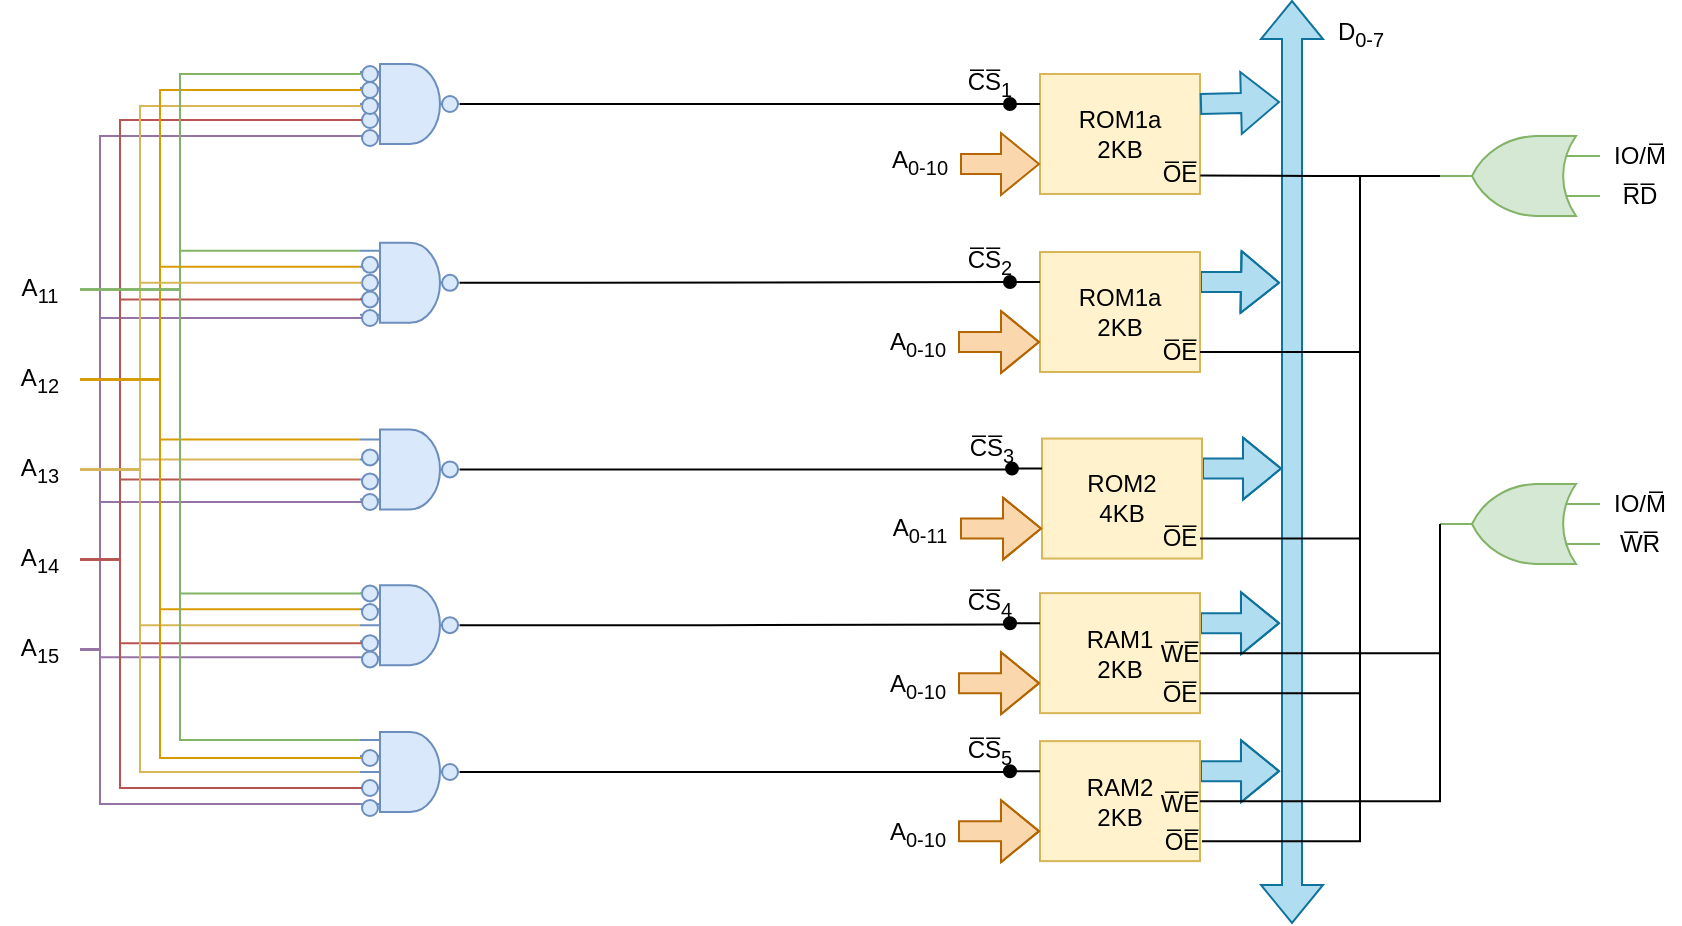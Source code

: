 <mxfile version="24.3.0" type="github">
  <diagram name="Page-1" id="wMXihCremsNAc0sntlir">
    <mxGraphModel dx="1050" dy="538" grid="1" gridSize="10" guides="1" tooltips="1" connect="1" arrows="1" fold="1" page="1" pageScale="1" pageWidth="850" pageHeight="1100" math="0" shadow="0">
      <root>
        <mxCell id="0" />
        <mxCell id="1" parent="0" />
        <mxCell id="dRk_QViRMOGvH4dLuAci-54" style="edgeStyle=orthogonalEdgeStyle;rounded=0;orthogonalLoop=1;jettySize=auto;html=1;endArrow=none;endFill=0;entryX=0.853;entryY=1.01;entryDx=0;entryDy=0;entryPerimeter=0;exitX=1;exitY=0.5;exitDx=0;exitDy=0;exitPerimeter=0;" parent="1" source="QWGteJKaWxNjvonfapun-54" target="dRk_QViRMOGvH4dLuAci-194" edge="1">
          <mxGeometry relative="1" as="geometry">
            <mxPoint x="560" y="370" as="targetPoint" />
            <Array as="points">
              <mxPoint x="355" y="371" />
              <mxPoint x="506" y="370" />
            </Array>
            <mxPoint x="300" y="370" as="sourcePoint" />
          </mxGeometry>
        </mxCell>
        <mxCell id="dRk_QViRMOGvH4dLuAci-55" style="edgeStyle=orthogonalEdgeStyle;rounded=0;orthogonalLoop=1;jettySize=auto;html=1;endArrow=none;endFill=0;entryX=0.75;entryY=1;entryDx=0;entryDy=0;exitX=1;exitY=0.5;exitDx=0;exitDy=0;exitPerimeter=0;" parent="1" source="QWGteJKaWxNjvonfapun-55" target="dRk_QViRMOGvH4dLuAci-200" edge="1">
          <mxGeometry relative="1" as="geometry">
            <mxPoint x="560" y="430" as="targetPoint" />
            <Array as="points">
              <mxPoint x="430" y="444" />
              <mxPoint x="430" y="444" />
            </Array>
            <mxPoint x="320" y="444" as="sourcePoint" />
          </mxGeometry>
        </mxCell>
        <mxCell id="dRk_QViRMOGvH4dLuAci-104" style="edgeStyle=orthogonalEdgeStyle;rounded=0;orthogonalLoop=1;jettySize=auto;html=1;endArrow=none;endFill=0;entryX=0;entryY=0.25;entryDx=-15;entryDy=0;entryPerimeter=0;exitX=1;exitY=0.5;exitDx=0;exitDy=0;exitPerimeter=0;" parent="1" source="QWGteJKaWxNjvonfapun-51" target="dRk_QViRMOGvH4dLuAci-157" edge="1">
          <mxGeometry relative="1" as="geometry">
            <mxPoint x="600" y="200" as="targetPoint" />
            <Array as="points">
              <mxPoint x="290" y="199" />
            </Array>
            <mxPoint x="270" y="199" as="sourcePoint" />
          </mxGeometry>
        </mxCell>
        <mxCell id="dRk_QViRMOGvH4dLuAci-115" style="edgeStyle=orthogonalEdgeStyle;rounded=0;orthogonalLoop=1;jettySize=auto;html=1;endArrow=none;endFill=0;entryX=0;entryY=0.25;entryDx=-15;entryDy=0;entryPerimeter=0;exitX=1;exitY=0.5;exitDx=0;exitDy=0;exitPerimeter=0;" parent="1" source="QWGteJKaWxNjvonfapun-48" target="dRk_QViRMOGvH4dLuAci-107" edge="1">
          <mxGeometry relative="1" as="geometry">
            <mxPoint x="520" y="130" as="targetPoint" />
            <Array as="points">
              <mxPoint x="230" y="110" />
            </Array>
            <mxPoint x="310" y="110" as="sourcePoint" />
          </mxGeometry>
        </mxCell>
        <mxCell id="dRk_QViRMOGvH4dLuAci-45" value="A&lt;sub&gt;11&lt;/sub&gt;" style="text;html=1;align=center;verticalAlign=middle;whiteSpace=wrap;rounded=0;movable=1;resizable=1;rotatable=1;deletable=1;editable=1;locked=0;connectable=1;flipV=1;flipH=0;" parent="1" vertex="1">
          <mxGeometry y="192.71" width="40" height="20" as="geometry" />
        </mxCell>
        <mxCell id="dRk_QViRMOGvH4dLuAci-46" value="A&lt;sub&gt;12&lt;/sub&gt;" style="text;html=1;align=center;verticalAlign=middle;whiteSpace=wrap;rounded=0;movable=1;resizable=1;rotatable=1;deletable=1;editable=1;locked=0;connectable=1;flipV=1;flipH=0;" parent="1" vertex="1">
          <mxGeometry y="237.71" width="40" height="20" as="geometry" />
        </mxCell>
        <mxCell id="dRk_QViRMOGvH4dLuAci-47" value="A&lt;sub&gt;13&lt;/sub&gt;" style="text;html=1;align=center;verticalAlign=middle;whiteSpace=wrap;rounded=0;movable=1;resizable=1;rotatable=1;deletable=1;editable=1;locked=0;connectable=1;flipV=1;flipH=0;" parent="1" vertex="1">
          <mxGeometry y="282.71" width="40" height="20" as="geometry" />
        </mxCell>
        <mxCell id="dRk_QViRMOGvH4dLuAci-48" value="A&lt;sub&gt;14&lt;/sub&gt;" style="text;html=1;align=center;verticalAlign=middle;whiteSpace=wrap;rounded=0;movable=1;resizable=1;rotatable=1;deletable=1;editable=1;locked=0;connectable=1;flipV=1;flipH=0;" parent="1" vertex="1">
          <mxGeometry y="327.71" width="40" height="20" as="geometry" />
        </mxCell>
        <mxCell id="dRk_QViRMOGvH4dLuAci-49" value="A&lt;sub&gt;15&lt;/sub&gt;" style="text;html=1;align=center;verticalAlign=middle;whiteSpace=wrap;rounded=0;movable=1;resizable=1;rotatable=1;deletable=1;editable=1;locked=0;connectable=1;flipV=1;flipH=0;" parent="1" vertex="1">
          <mxGeometry y="372.71" width="40" height="20" as="geometry" />
        </mxCell>
        <mxCell id="dRk_QViRMOGvH4dLuAci-107" value="&lt;div&gt;ROM1a&lt;/div&gt;&lt;div&gt;2KB&lt;br&gt;&lt;/div&gt;" style="rounded=0;whiteSpace=wrap;html=1;fillColor=#fff2cc;strokeColor=#d6b656;points=[[0,0,0,0,0],[0,0.25,0,-15,0],[0,0.25,0,0,0],[0,0.5,0,0,0],[0,0.75,0,0,0],[0,1,0,0,0],[0.25,0,0,0,0],[0.25,1,0,0,0],[0.5,0,0,0,0],[0.5,1,0,0,0],[0.75,0,0,0,0],[0.75,1,0,0,0],[1,0,0,0,0],[1,0.25,0,0,0],[1,0.5,0,0,0],[1,0.75,0,0,0],[1,1,0,0,0]];movable=1;resizable=1;rotatable=1;deletable=1;editable=1;locked=0;connectable=1;" parent="1" vertex="1">
          <mxGeometry x="520" y="95" width="80" height="60" as="geometry" />
        </mxCell>
        <mxCell id="dRk_QViRMOGvH4dLuAci-126" style="edgeStyle=orthogonalEdgeStyle;rounded=0;orthogonalLoop=1;jettySize=auto;html=1;exitX=0;exitY=0.25;exitDx=0;exitDy=0;exitPerimeter=0;entryX=0;entryY=0.25;entryDx=-15;entryDy=0;entryPerimeter=0;endArrow=oval;endFill=1;movable=1;resizable=1;rotatable=1;deletable=1;editable=1;locked=0;connectable=1;" parent="1" source="dRk_QViRMOGvH4dLuAci-107" target="dRk_QViRMOGvH4dLuAci-107" edge="1">
          <mxGeometry relative="1" as="geometry" />
        </mxCell>
        <mxCell id="dRk_QViRMOGvH4dLuAci-128" value="C̅S̅&lt;sub&gt;1&lt;/sub&gt;" style="text;html=1;align=center;verticalAlign=middle;whiteSpace=wrap;rounded=0;movable=1;resizable=1;rotatable=1;deletable=1;editable=1;locked=0;connectable=1;" parent="1" vertex="1">
          <mxGeometry x="480" y="90" width="30" height="20" as="geometry" />
        </mxCell>
        <mxCell id="dRk_QViRMOGvH4dLuAci-134" value="A&lt;sub&gt;0-10&lt;/sub&gt;" style="text;html=1;align=center;verticalAlign=middle;whiteSpace=wrap;rounded=0;movable=1;resizable=1;rotatable=1;deletable=1;editable=1;locked=0;connectable=1;" parent="1" vertex="1">
          <mxGeometry x="440" y="129" width="40" height="20" as="geometry" />
        </mxCell>
        <mxCell id="dRk_QViRMOGvH4dLuAci-135" value="" style="shape=flexArrow;endArrow=classic;html=1;rounded=0;exitX=1;exitY=0.25;exitDx=0;exitDy=0;exitPerimeter=0;movable=1;resizable=1;rotatable=1;deletable=1;editable=1;locked=0;connectable=1;fillColor=#b1ddf0;strokeColor=#10739e;" parent="1" source="dRk_QViRMOGvH4dLuAci-107" edge="1">
          <mxGeometry width="50" height="50" relative="1" as="geometry">
            <mxPoint x="620" y="115" as="sourcePoint" />
            <mxPoint x="640" y="109" as="targetPoint" />
          </mxGeometry>
        </mxCell>
        <mxCell id="dRk_QViRMOGvH4dLuAci-155" style="edgeStyle=orthogonalEdgeStyle;rounded=0;orthogonalLoop=1;jettySize=auto;html=1;entryX=0;entryY=0.75;entryDx=0;entryDy=0;entryPerimeter=0;shape=flexArrow;movable=1;resizable=1;rotatable=1;deletable=1;editable=1;locked=0;connectable=1;fillColor=#fad7ac;strokeColor=#b46504;" parent="1" source="dRk_QViRMOGvH4dLuAci-134" target="dRk_QViRMOGvH4dLuAci-107" edge="1">
          <mxGeometry relative="1" as="geometry">
            <Array as="points">
              <mxPoint x="470" y="140" />
              <mxPoint x="470" y="140" />
            </Array>
          </mxGeometry>
        </mxCell>
        <mxCell id="dRk_QViRMOGvH4dLuAci-201" style="edgeStyle=orthogonalEdgeStyle;rounded=0;orthogonalLoop=1;jettySize=auto;html=1;exitX=1;exitY=0.25;exitDx=0;exitDy=0;exitPerimeter=0;shape=flexArrow;fillColor=#b1ddf0;strokeColor=#10739e;" parent="1" source="dRk_QViRMOGvH4dLuAci-157" edge="1">
          <mxGeometry relative="1" as="geometry">
            <mxPoint x="640" y="199.345" as="targetPoint" />
          </mxGeometry>
        </mxCell>
        <mxCell id="dRk_QViRMOGvH4dLuAci-157" value="&lt;div&gt;ROM1a&lt;/div&gt;&lt;div&gt;2KB&lt;br&gt;&lt;/div&gt;" style="rounded=0;whiteSpace=wrap;html=1;fillColor=#fff2cc;strokeColor=#d6b656;points=[[0,0,0,0,0],[0,0.25,0,-15,0],[0,0.25,0,0,0],[0,0.5,0,0,0],[0,0.75,0,0,0],[0,1,0,0,0],[0.25,0,0,0,0],[0.25,1,0,0,0],[0.5,0,0,0,0],[0.5,1,0,0,0],[0.75,0,0,0,0],[0.75,1,0,0,0],[1,0,0,0,0],[1,0.25,0,0,0],[1,0.5,0,0,0],[1,0.75,0,0,0],[1,1,0,0,0]];movable=1;resizable=1;rotatable=1;deletable=1;editable=1;locked=0;connectable=1;" parent="1" vertex="1">
          <mxGeometry x="520" y="184" width="80" height="60" as="geometry" />
        </mxCell>
        <mxCell id="dRk_QViRMOGvH4dLuAci-159" value="A&lt;sub&gt;0-10&lt;/sub&gt;" style="text;html=1;align=center;verticalAlign=middle;whiteSpace=wrap;rounded=0;movable=1;resizable=1;rotatable=1;deletable=1;editable=1;locked=0;connectable=1;" parent="1" vertex="1">
          <mxGeometry x="439" y="220" width="40" height="20" as="geometry" />
        </mxCell>
        <mxCell id="dRk_QViRMOGvH4dLuAci-162" style="edgeStyle=orthogonalEdgeStyle;rounded=0;orthogonalLoop=1;jettySize=auto;html=1;entryX=0;entryY=0.75;entryDx=0;entryDy=0;entryPerimeter=0;shape=flexArrow;fillColor=#fad7ac;strokeColor=#b46504;" parent="1" source="dRk_QViRMOGvH4dLuAci-159" target="dRk_QViRMOGvH4dLuAci-157" edge="1">
          <mxGeometry relative="1" as="geometry">
            <Array as="points">
              <mxPoint x="500" y="229" />
            </Array>
          </mxGeometry>
        </mxCell>
        <mxCell id="dRk_QViRMOGvH4dLuAci-170" style="edgeStyle=orthogonalEdgeStyle;rounded=0;orthogonalLoop=1;jettySize=auto;html=1;exitX=0;exitY=0.25;exitDx=0;exitDy=0;exitPerimeter=0;entryX=0;entryY=0.25;entryDx=-15;entryDy=0;entryPerimeter=0;endArrow=oval;endFill=1;movable=1;resizable=1;rotatable=1;deletable=1;editable=1;locked=0;connectable=1;" parent="1" source="dRk_QViRMOGvH4dLuAci-157" edge="1">
          <mxGeometry relative="1" as="geometry">
            <mxPoint x="520" y="199.43" as="sourcePoint" />
            <mxPoint x="505" y="199.43" as="targetPoint" />
          </mxGeometry>
        </mxCell>
        <mxCell id="dRk_QViRMOGvH4dLuAci-171" value="C̅S̅&lt;sub&gt;2&lt;/sub&gt;" style="text;html=1;align=center;verticalAlign=middle;whiteSpace=wrap;rounded=0;movable=1;resizable=1;rotatable=1;deletable=1;editable=1;locked=0;connectable=1;" parent="1" vertex="1">
          <mxGeometry x="480" y="179.43" width="30" height="20" as="geometry" />
        </mxCell>
        <mxCell id="dRk_QViRMOGvH4dLuAci-173" style="edgeStyle=orthogonalEdgeStyle;rounded=0;orthogonalLoop=1;jettySize=auto;html=1;exitX=1;exitY=0.25;exitDx=0;exitDy=0;exitPerimeter=0;shape=flexArrow;fillColor=#b1ddf0;strokeColor=#10739e;" parent="1" source="dRk_QViRMOGvH4dLuAci-174" edge="1">
          <mxGeometry relative="1" as="geometry">
            <mxPoint x="641" y="292.28" as="targetPoint" />
          </mxGeometry>
        </mxCell>
        <mxCell id="dRk_QViRMOGvH4dLuAci-174" value="&lt;div&gt;ROM2&lt;/div&gt;&lt;div&gt;4KB&lt;br&gt;&lt;/div&gt;" style="rounded=0;whiteSpace=wrap;html=1;fillColor=#fff2cc;strokeColor=#d6b656;points=[[0,0,0,0,0],[0,0.25,0,-15,0],[0,0.25,0,0,0],[0,0.5,0,0,0],[0,0.75,0,0,0],[0,1,0,0,0],[0.25,0,0,0,0],[0.25,1,0,0,0],[0.5,0,0,0,0],[0.5,1,0,0,0],[0.75,0,0,0,0],[0.75,1,0,0,0],[1,0,0,0,0],[1,0.25,0,0,0],[1,0.5,0,0,0],[1,0.75,0,0,0],[1,1,0,0,0]];movable=1;resizable=1;rotatable=1;deletable=1;editable=1;locked=0;connectable=1;" parent="1" vertex="1">
          <mxGeometry x="521" y="277.28" width="80" height="60" as="geometry" />
        </mxCell>
        <mxCell id="dRk_QViRMOGvH4dLuAci-175" value="A&lt;sub&gt;0-11&lt;/sub&gt;" style="text;html=1;align=center;verticalAlign=middle;whiteSpace=wrap;rounded=0;movable=1;resizable=1;rotatable=1;deletable=1;editable=1;locked=0;connectable=1;" parent="1" vertex="1">
          <mxGeometry x="440" y="313.28" width="40" height="20" as="geometry" />
        </mxCell>
        <mxCell id="dRk_QViRMOGvH4dLuAci-176" style="edgeStyle=orthogonalEdgeStyle;rounded=0;orthogonalLoop=1;jettySize=auto;html=1;entryX=0;entryY=0.75;entryDx=0;entryDy=0;entryPerimeter=0;shape=flexArrow;fillColor=#fad7ac;strokeColor=#b46504;" parent="1" source="dRk_QViRMOGvH4dLuAci-175" target="dRk_QViRMOGvH4dLuAci-174" edge="1">
          <mxGeometry relative="1" as="geometry">
            <Array as="points">
              <mxPoint x="501" y="322.28" />
            </Array>
          </mxGeometry>
        </mxCell>
        <mxCell id="dRk_QViRMOGvH4dLuAci-177" style="edgeStyle=orthogonalEdgeStyle;rounded=0;orthogonalLoop=1;jettySize=auto;html=1;exitX=0;exitY=0.25;exitDx=0;exitDy=0;exitPerimeter=0;entryX=0;entryY=0.25;entryDx=-15;entryDy=0;entryPerimeter=0;endArrow=oval;endFill=1;movable=1;resizable=1;rotatable=1;deletable=1;editable=1;locked=0;connectable=1;" parent="1" source="dRk_QViRMOGvH4dLuAci-174" edge="1">
          <mxGeometry relative="1" as="geometry">
            <mxPoint x="521" y="292.71" as="sourcePoint" />
            <mxPoint x="506" y="292.71" as="targetPoint" />
          </mxGeometry>
        </mxCell>
        <mxCell id="dRk_QViRMOGvH4dLuAci-178" value="C̅S̅&lt;sub&gt;3&lt;/sub&gt;" style="text;html=1;align=center;verticalAlign=middle;whiteSpace=wrap;rounded=0;movable=1;resizable=1;rotatable=1;deletable=1;editable=1;locked=0;connectable=1;" parent="1" vertex="1">
          <mxGeometry x="481" y="272.71" width="30" height="20" as="geometry" />
        </mxCell>
        <mxCell id="dRk_QViRMOGvH4dLuAci-189" style="edgeStyle=orthogonalEdgeStyle;rounded=0;orthogonalLoop=1;jettySize=auto;html=1;exitX=1;exitY=0.25;exitDx=0;exitDy=0;exitPerimeter=0;shape=flexArrow;fillColor=#b1ddf0;strokeColor=#10739e;" parent="1" source="dRk_QViRMOGvH4dLuAci-190" edge="1">
          <mxGeometry relative="1" as="geometry">
            <mxPoint x="640" y="369.57" as="targetPoint" />
          </mxGeometry>
        </mxCell>
        <mxCell id="dRk_QViRMOGvH4dLuAci-190" value="&lt;div&gt;RAM1&lt;/div&gt;&lt;div&gt;2KB&lt;br&gt;&lt;/div&gt;" style="rounded=0;whiteSpace=wrap;html=1;fillColor=#fff2cc;strokeColor=#d6b656;points=[[0,0,0,0,0],[0,0.25,0,-15,0],[0,0.25,0,0,0],[0,0.5,0,0,0],[0,0.75,0,0,0],[0,1,0,0,0],[0.25,0,0,0,0],[0.25,1,0,0,0],[0.5,0,0,0,0],[0.5,1,0,0,0],[0.75,0,0,0,0],[0.75,1,0,0,0],[1,0,0,0,0],[1,0.25,0,0,0],[1,0.5,0,0,0],[1,0.75,0,0,0],[1,1,0,0,0]];movable=1;resizable=1;rotatable=1;deletable=1;editable=1;locked=0;connectable=1;" parent="1" vertex="1">
          <mxGeometry x="520" y="354.57" width="80" height="60" as="geometry" />
        </mxCell>
        <mxCell id="dRk_QViRMOGvH4dLuAci-191" value="A&lt;sub&gt;0-10&lt;/sub&gt;" style="text;html=1;align=center;verticalAlign=middle;whiteSpace=wrap;rounded=0;movable=1;resizable=1;rotatable=1;deletable=1;editable=1;locked=0;connectable=1;" parent="1" vertex="1">
          <mxGeometry x="439" y="390.57" width="40" height="20" as="geometry" />
        </mxCell>
        <mxCell id="dRk_QViRMOGvH4dLuAci-192" style="edgeStyle=orthogonalEdgeStyle;rounded=0;orthogonalLoop=1;jettySize=auto;html=1;entryX=0;entryY=0.75;entryDx=0;entryDy=0;entryPerimeter=0;shape=flexArrow;fillColor=#fad7ac;strokeColor=#b46504;" parent="1" source="dRk_QViRMOGvH4dLuAci-191" target="dRk_QViRMOGvH4dLuAci-190" edge="1">
          <mxGeometry relative="1" as="geometry">
            <Array as="points">
              <mxPoint x="500" y="399.57" />
            </Array>
          </mxGeometry>
        </mxCell>
        <mxCell id="dRk_QViRMOGvH4dLuAci-193" style="edgeStyle=orthogonalEdgeStyle;rounded=0;orthogonalLoop=1;jettySize=auto;html=1;exitX=0;exitY=0.25;exitDx=0;exitDy=0;exitPerimeter=0;entryX=0;entryY=0.25;entryDx=-15;entryDy=0;entryPerimeter=0;endArrow=oval;endFill=1;movable=1;resizable=1;rotatable=1;deletable=1;editable=1;locked=0;connectable=1;" parent="1" source="dRk_QViRMOGvH4dLuAci-190" edge="1">
          <mxGeometry relative="1" as="geometry">
            <mxPoint x="520" y="370.0" as="sourcePoint" />
            <mxPoint x="505" y="370.0" as="targetPoint" />
          </mxGeometry>
        </mxCell>
        <mxCell id="dRk_QViRMOGvH4dLuAci-194" value="C̅S̅&lt;sub&gt;4&lt;/sub&gt;" style="text;html=1;align=center;verticalAlign=middle;whiteSpace=wrap;rounded=0;movable=1;resizable=1;rotatable=1;deletable=1;editable=1;locked=0;connectable=1;" parent="1" vertex="1">
          <mxGeometry x="480" y="350.0" width="30" height="20" as="geometry" />
        </mxCell>
        <mxCell id="dRk_QViRMOGvH4dLuAci-195" style="edgeStyle=orthogonalEdgeStyle;rounded=0;orthogonalLoop=1;jettySize=auto;html=1;exitX=1;exitY=0.25;exitDx=0;exitDy=0;exitPerimeter=0;shape=flexArrow;fillColor=#b1ddf0;strokeColor=#10739e;" parent="1" source="dRk_QViRMOGvH4dLuAci-196" edge="1">
          <mxGeometry relative="1" as="geometry">
            <mxPoint x="640" y="443.57" as="targetPoint" />
          </mxGeometry>
        </mxCell>
        <mxCell id="dRk_QViRMOGvH4dLuAci-196" value="&lt;div&gt;RAM2&lt;/div&gt;&lt;div&gt;2KB&lt;br&gt;&lt;/div&gt;" style="rounded=0;whiteSpace=wrap;html=1;fillColor=#fff2cc;strokeColor=#d6b656;points=[[0,0,0,0,0],[0,0.25,0,-15,0],[0,0.25,0,0,0],[0,0.5,0,0,0],[0,0.75,0,0,0],[0,1,0,0,0],[0.25,0,0,0,0],[0.25,1,0,0,0],[0.5,0,0,0,0],[0.5,1,0,0,0],[0.75,0,0,0,0],[0.75,1,0,0,0],[1,0,0,0,0],[1,0.25,0,0,0],[1,0.5,0,0,0],[1,0.75,0,0,0],[1,1,0,0,0]];movable=1;resizable=1;rotatable=1;deletable=1;editable=1;locked=0;connectable=1;" parent="1" vertex="1">
          <mxGeometry x="520" y="428.57" width="80" height="60" as="geometry" />
        </mxCell>
        <mxCell id="dRk_QViRMOGvH4dLuAci-197" value="A&lt;sub&gt;0-10&lt;/sub&gt;" style="text;html=1;align=center;verticalAlign=middle;whiteSpace=wrap;rounded=0;movable=1;resizable=1;rotatable=1;deletable=1;editable=1;locked=0;connectable=1;" parent="1" vertex="1">
          <mxGeometry x="439" y="464.57" width="40" height="20" as="geometry" />
        </mxCell>
        <mxCell id="dRk_QViRMOGvH4dLuAci-198" style="edgeStyle=orthogonalEdgeStyle;rounded=0;orthogonalLoop=1;jettySize=auto;html=1;entryX=0;entryY=0.75;entryDx=0;entryDy=0;entryPerimeter=0;shape=flexArrow;fillColor=#fad7ac;strokeColor=#b46504;" parent="1" source="dRk_QViRMOGvH4dLuAci-197" target="dRk_QViRMOGvH4dLuAci-196" edge="1">
          <mxGeometry relative="1" as="geometry">
            <Array as="points">
              <mxPoint x="500" y="473.57" />
            </Array>
          </mxGeometry>
        </mxCell>
        <mxCell id="dRk_QViRMOGvH4dLuAci-199" style="edgeStyle=orthogonalEdgeStyle;rounded=0;orthogonalLoop=1;jettySize=auto;html=1;exitX=0;exitY=0.25;exitDx=0;exitDy=0;exitPerimeter=0;entryX=0;entryY=0.25;entryDx=-15;entryDy=0;entryPerimeter=0;endArrow=oval;endFill=1;movable=1;resizable=1;rotatable=1;deletable=1;editable=1;locked=0;connectable=1;" parent="1" source="dRk_QViRMOGvH4dLuAci-196" edge="1">
          <mxGeometry relative="1" as="geometry">
            <mxPoint x="520" y="444.0" as="sourcePoint" />
            <mxPoint x="505" y="444.0" as="targetPoint" />
          </mxGeometry>
        </mxCell>
        <mxCell id="dRk_QViRMOGvH4dLuAci-200" value="C̅S̅&lt;sub&gt;5&lt;/sub&gt;" style="text;html=1;align=center;verticalAlign=middle;whiteSpace=wrap;rounded=0;movable=1;resizable=1;rotatable=1;deletable=1;editable=1;locked=0;connectable=1;" parent="1" vertex="1">
          <mxGeometry x="480" y="424.0" width="30" height="20" as="geometry" />
        </mxCell>
        <mxCell id="dRk_QViRMOGvH4dLuAci-203" value="" style="shape=flexArrow;endArrow=classic;startArrow=classic;html=1;rounded=0;fillColor=#b1ddf0;strokeColor=#10739e;" parent="1" edge="1">
          <mxGeometry width="100" height="100" relative="1" as="geometry">
            <mxPoint x="646" y="520" as="sourcePoint" />
            <mxPoint x="646" y="58" as="targetPoint" />
          </mxGeometry>
        </mxCell>
        <mxCell id="dRk_QViRMOGvH4dLuAci-204" value="D&lt;sub&gt;0-7&lt;/sub&gt;" style="text;html=1;align=center;verticalAlign=middle;resizable=0;points=[];autosize=1;strokeColor=none;fillColor=none;" parent="1" vertex="1">
          <mxGeometry x="655" y="60" width="50" height="30" as="geometry" />
        </mxCell>
        <mxCell id="dRk_QViRMOGvH4dLuAci-205" value="O̅E̅" style="text;html=1;align=center;verticalAlign=middle;whiteSpace=wrap;rounded=0;movable=1;resizable=1;rotatable=1;deletable=1;editable=1;locked=0;connectable=1;rotation=0;" parent="1" vertex="1">
          <mxGeometry x="580" y="135" width="20" height="20" as="geometry" />
        </mxCell>
        <mxCell id="dRk_QViRMOGvH4dLuAci-206" value="O̅E̅" style="text;html=1;align=center;verticalAlign=middle;whiteSpace=wrap;rounded=0;movable=1;resizable=1;rotatable=1;deletable=1;editable=1;locked=0;connectable=1;rotation=0;" parent="1" vertex="1">
          <mxGeometry x="580" y="224" width="20" height="20" as="geometry" />
        </mxCell>
        <mxCell id="dRk_QViRMOGvH4dLuAci-207" value="O̅E̅" style="text;html=1;align=center;verticalAlign=middle;whiteSpace=wrap;rounded=0;movable=1;resizable=1;rotatable=1;deletable=1;editable=1;locked=0;connectable=1;rotation=0;" parent="1" vertex="1">
          <mxGeometry x="580" y="317.28" width="20" height="20" as="geometry" />
        </mxCell>
        <mxCell id="dRk_QViRMOGvH4dLuAci-208" value="O̅E̅" style="text;html=1;align=center;verticalAlign=middle;whiteSpace=wrap;rounded=0;movable=1;resizable=1;rotatable=1;deletable=1;editable=1;locked=0;connectable=1;rotation=0;" parent="1" vertex="1">
          <mxGeometry x="580" y="394.57" width="20" height="20" as="geometry" />
        </mxCell>
        <mxCell id="dRk_QViRMOGvH4dLuAci-209" value="O̅E̅" style="text;html=1;align=center;verticalAlign=middle;whiteSpace=wrap;rounded=0;movable=1;resizable=1;rotatable=1;deletable=1;editable=1;locked=0;connectable=1;rotation=0;" parent="1" vertex="1">
          <mxGeometry x="581" y="468.57" width="20" height="20" as="geometry" />
        </mxCell>
        <mxCell id="dRk_QViRMOGvH4dLuAci-219" style="edgeStyle=orthogonalEdgeStyle;rounded=0;orthogonalLoop=1;jettySize=auto;html=1;exitX=1;exitY=0.5;exitDx=0;exitDy=0;exitPerimeter=0;entryX=1;entryY=0.5;entryDx=0;entryDy=0;endArrow=none;endFill=0;" parent="1" source="dRk_QViRMOGvH4dLuAci-210" target="dRk_QViRMOGvH4dLuAci-206" edge="1">
          <mxGeometry relative="1" as="geometry">
            <Array as="points">
              <mxPoint x="680" y="146" />
              <mxPoint x="680" y="234" />
            </Array>
          </mxGeometry>
        </mxCell>
        <mxCell id="dRk_QViRMOGvH4dLuAci-223" style="edgeStyle=orthogonalEdgeStyle;rounded=0;orthogonalLoop=1;jettySize=auto;html=1;exitX=1;exitY=0.5;exitDx=0;exitDy=0;exitPerimeter=0;entryX=1;entryY=0.5;entryDx=0;entryDy=0;endArrow=none;endFill=0;" parent="1" source="dRk_QViRMOGvH4dLuAci-210" target="dRk_QViRMOGvH4dLuAci-207" edge="1">
          <mxGeometry relative="1" as="geometry">
            <Array as="points">
              <mxPoint x="680" y="146" />
              <mxPoint x="680" y="327" />
            </Array>
          </mxGeometry>
        </mxCell>
        <mxCell id="dRk_QViRMOGvH4dLuAci-224" style="edgeStyle=orthogonalEdgeStyle;rounded=0;orthogonalLoop=1;jettySize=auto;html=1;exitX=1;exitY=0.5;exitDx=0;exitDy=0;exitPerimeter=0;entryX=1;entryY=0.5;entryDx=0;entryDy=0;endArrow=none;endFill=0;" parent="1" source="dRk_QViRMOGvH4dLuAci-210" target="dRk_QViRMOGvH4dLuAci-208" edge="1">
          <mxGeometry relative="1" as="geometry">
            <Array as="points">
              <mxPoint x="680" y="146" />
              <mxPoint x="680" y="405" />
            </Array>
          </mxGeometry>
        </mxCell>
        <mxCell id="dRk_QViRMOGvH4dLuAci-225" style="edgeStyle=orthogonalEdgeStyle;rounded=0;orthogonalLoop=1;jettySize=auto;html=1;exitX=1;exitY=0.5;exitDx=0;exitDy=0;exitPerimeter=0;entryX=1;entryY=0.5;entryDx=0;entryDy=0;endArrow=none;endFill=0;" parent="1" source="dRk_QViRMOGvH4dLuAci-210" target="dRk_QViRMOGvH4dLuAci-209" edge="1">
          <mxGeometry relative="1" as="geometry">
            <Array as="points">
              <mxPoint x="680" y="146" />
              <mxPoint x="680" y="479" />
            </Array>
          </mxGeometry>
        </mxCell>
        <mxCell id="dRk_QViRMOGvH4dLuAci-210" value="" style="verticalLabelPosition=bottom;shadow=0;dashed=0;align=center;html=1;verticalAlign=top;shape=mxgraph.electrical.logic_gates.logic_gate;operation=or;rotation=-180;fillColor=#d5e8d4;strokeColor=#82b366;" parent="1" vertex="1">
          <mxGeometry x="720" y="126" width="80" height="40" as="geometry" />
        </mxCell>
        <mxCell id="dRk_QViRMOGvH4dLuAci-211" style="edgeStyle=orthogonalEdgeStyle;rounded=0;orthogonalLoop=1;jettySize=auto;html=1;exitX=1;exitY=0.5;exitDx=0;exitDy=0;exitPerimeter=0;entryX=1.002;entryY=0.845;entryDx=0;entryDy=0;entryPerimeter=0;endArrow=none;endFill=0;" parent="1" source="dRk_QViRMOGvH4dLuAci-210" target="dRk_QViRMOGvH4dLuAci-107" edge="1">
          <mxGeometry relative="1" as="geometry" />
        </mxCell>
        <mxCell id="dRk_QViRMOGvH4dLuAci-213" value="IO/M̅" style="text;html=1;align=center;verticalAlign=middle;whiteSpace=wrap;rounded=0;movable=1;resizable=1;rotatable=1;deletable=1;editable=1;locked=0;connectable=1;rotation=0;" parent="1" vertex="1">
          <mxGeometry x="800" y="126" width="40" height="20" as="geometry" />
        </mxCell>
        <mxCell id="dRk_QViRMOGvH4dLuAci-215" value="R̅D̅" style="text;html=1;align=center;verticalAlign=middle;whiteSpace=wrap;rounded=0;movable=1;resizable=1;rotatable=1;deletable=1;editable=1;locked=0;connectable=1;rotation=0;" parent="1" vertex="1">
          <mxGeometry x="800" y="146" width="40" height="20" as="geometry" />
        </mxCell>
        <mxCell id="dRk_QViRMOGvH4dLuAci-220" value="" style="verticalLabelPosition=bottom;shadow=0;dashed=0;align=center;html=1;verticalAlign=top;shape=mxgraph.electrical.logic_gates.logic_gate;operation=or;rotation=-180;fillColor=#d5e8d4;strokeColor=#82b366;" parent="1" vertex="1">
          <mxGeometry x="720" y="300" width="80" height="40" as="geometry" />
        </mxCell>
        <mxCell id="dRk_QViRMOGvH4dLuAci-221" value="IO/M̅" style="text;html=1;align=center;verticalAlign=middle;whiteSpace=wrap;rounded=0;movable=1;resizable=1;rotatable=1;deletable=1;editable=1;locked=0;connectable=1;rotation=0;" parent="1" vertex="1">
          <mxGeometry x="800" y="300" width="40" height="20" as="geometry" />
        </mxCell>
        <mxCell id="dRk_QViRMOGvH4dLuAci-222" value="W̅R̅" style="text;html=1;align=center;verticalAlign=middle;whiteSpace=wrap;rounded=0;movable=1;resizable=1;rotatable=1;deletable=1;editable=1;locked=0;connectable=1;rotation=0;" parent="1" vertex="1">
          <mxGeometry x="800" y="320" width="40" height="20" as="geometry" />
        </mxCell>
        <mxCell id="dRk_QViRMOGvH4dLuAci-227" style="edgeStyle=orthogonalEdgeStyle;rounded=0;orthogonalLoop=1;jettySize=auto;html=1;exitX=1;exitY=0.5;exitDx=0;exitDy=0;exitPerimeter=0;entryX=1;entryY=0.5;entryDx=0;entryDy=0;entryPerimeter=0;endArrow=none;endFill=0;" parent="1" source="dRk_QViRMOGvH4dLuAci-196" target="dRk_QViRMOGvH4dLuAci-220" edge="1">
          <mxGeometry relative="1" as="geometry">
            <Array as="points">
              <mxPoint x="720" y="459" />
            </Array>
          </mxGeometry>
        </mxCell>
        <mxCell id="dRk_QViRMOGvH4dLuAci-228" style="edgeStyle=orthogonalEdgeStyle;rounded=0;orthogonalLoop=1;jettySize=auto;html=1;exitX=1;exitY=0.5;exitDx=0;exitDy=0;exitPerimeter=0;entryX=1;entryY=0.5;entryDx=0;entryDy=0;entryPerimeter=0;endArrow=none;endFill=0;" parent="1" source="dRk_QViRMOGvH4dLuAci-190" target="dRk_QViRMOGvH4dLuAci-220" edge="1">
          <mxGeometry relative="1" as="geometry">
            <Array as="points">
              <mxPoint x="720" y="385" />
            </Array>
          </mxGeometry>
        </mxCell>
        <mxCell id="dRk_QViRMOGvH4dLuAci-229" value="W̅E̅" style="text;html=1;align=center;verticalAlign=middle;whiteSpace=wrap;rounded=0;movable=1;resizable=1;rotatable=1;deletable=1;editable=1;locked=0;connectable=1;rotation=0;" parent="1" vertex="1">
          <mxGeometry x="580" y="374.57" width="20" height="20" as="geometry" />
        </mxCell>
        <mxCell id="dRk_QViRMOGvH4dLuAci-231" value="W̅E̅" style="text;html=1;align=center;verticalAlign=middle;whiteSpace=wrap;rounded=0;movable=1;resizable=1;rotatable=1;deletable=1;editable=1;locked=0;connectable=1;rotation=0;" parent="1" vertex="1">
          <mxGeometry x="580" y="450" width="20" height="20" as="geometry" />
        </mxCell>
        <mxCell id="QWGteJKaWxNjvonfapun-39" style="edgeStyle=orthogonalEdgeStyle;rounded=0;orthogonalLoop=1;jettySize=auto;html=1;exitX=1;exitY=0.5;exitDx=0;exitDy=0;exitPerimeter=0;entryX=0.75;entryY=1;entryDx=0;entryDy=0;endArrow=none;endFill=0;" parent="1" source="QWGteJKaWxNjvonfapun-53" target="dRk_QViRMOGvH4dLuAci-178" edge="1">
          <mxGeometry relative="1" as="geometry">
            <mxPoint x="280" y="293" as="sourcePoint" />
            <Array as="points">
              <mxPoint x="430" y="293" />
              <mxPoint x="430" y="293" />
            </Array>
          </mxGeometry>
        </mxCell>
        <mxCell id="QWGteJKaWxNjvonfapun-48" value="" style="verticalLabelPosition=bottom;shadow=0;dashed=0;align=center;html=1;verticalAlign=top;shape=mxgraph.electrical.logic_gates.logic_gate;operation=and;numInputs=5;fillColor=#dae8fc;strokeColor=#6c8ebf;" parent="1" vertex="1">
          <mxGeometry x="180" y="90" width="50" height="40" as="geometry" />
        </mxCell>
        <mxCell id="QWGteJKaWxNjvonfapun-51" value="" style="verticalLabelPosition=bottom;shadow=0;dashed=0;align=center;html=1;verticalAlign=top;shape=mxgraph.electrical.logic_gates.logic_gate;operation=and;numInputs=5;fillColor=#dae8fc;strokeColor=#6c8ebf;" parent="1" vertex="1">
          <mxGeometry x="180" y="179.43" width="50" height="40" as="geometry" />
        </mxCell>
        <mxCell id="QWGteJKaWxNjvonfapun-53" value="" style="verticalLabelPosition=bottom;shadow=0;dashed=0;align=center;html=1;verticalAlign=top;shape=mxgraph.electrical.logic_gates.logic_gate;operation=and;numInputs=4;fillColor=#dae8fc;strokeColor=#6c8ebf;" parent="1" vertex="1">
          <mxGeometry x="180" y="272.71" width="50" height="40" as="geometry" />
        </mxCell>
        <mxCell id="QWGteJKaWxNjvonfapun-54" value="" style="verticalLabelPosition=bottom;shadow=0;dashed=0;align=center;html=1;verticalAlign=top;shape=mxgraph.electrical.logic_gates.logic_gate;operation=and;numInputs=5;fillColor=#dae8fc;strokeColor=#6c8ebf;" parent="1" vertex="1">
          <mxGeometry x="180" y="350.57" width="50" height="40" as="geometry" />
        </mxCell>
        <mxCell id="QWGteJKaWxNjvonfapun-55" value="" style="verticalLabelPosition=bottom;shadow=0;dashed=0;align=center;html=1;verticalAlign=top;shape=mxgraph.electrical.logic_gates.logic_gate;operation=and;numInputs=5;fillColor=#dae8fc;strokeColor=#6c8ebf;" parent="1" vertex="1">
          <mxGeometry x="180" y="424" width="50" height="40" as="geometry" />
        </mxCell>
        <mxCell id="QWGteJKaWxNjvonfapun-56" value="" style="verticalLabelPosition=bottom;shadow=0;dashed=0;align=center;html=1;verticalAlign=top;shape=mxgraph.electrical.logic_gates.inverting_contact;fillColor=#dae8fc;strokeColor=#6c8ebf;" parent="1" vertex="1">
          <mxGeometry x="180" y="113" width="10" height="10" as="geometry" />
        </mxCell>
        <mxCell id="QWGteJKaWxNjvonfapun-58" value="" style="verticalLabelPosition=bottom;shadow=0;dashed=0;align=center;html=1;verticalAlign=top;shape=mxgraph.electrical.logic_gates.inverting_contact;fillColor=#dae8fc;strokeColor=#6c8ebf;" parent="1" vertex="1">
          <mxGeometry x="180" y="122" width="10" height="10" as="geometry" />
        </mxCell>
        <mxCell id="QWGteJKaWxNjvonfapun-59" value="" style="verticalLabelPosition=bottom;shadow=0;dashed=0;align=center;html=1;verticalAlign=top;shape=mxgraph.electrical.logic_gates.inverting_contact;fillColor=#dae8fc;strokeColor=#6c8ebf;" parent="1" vertex="1">
          <mxGeometry x="180" y="202.71" width="10" height="10" as="geometry" />
        </mxCell>
        <mxCell id="QWGteJKaWxNjvonfapun-60" value="" style="verticalLabelPosition=bottom;shadow=0;dashed=0;align=center;html=1;verticalAlign=top;shape=mxgraph.electrical.logic_gates.inverting_contact;fillColor=#dae8fc;strokeColor=#6c8ebf;" parent="1" vertex="1">
          <mxGeometry x="180" y="212" width="10" height="10" as="geometry" />
        </mxCell>
        <mxCell id="QWGteJKaWxNjvonfapun-61" value="" style="verticalLabelPosition=bottom;shadow=0;dashed=0;align=center;html=1;verticalAlign=top;shape=mxgraph.electrical.logic_gates.inverting_contact;fillColor=#dae8fc;strokeColor=#6c8ebf;" parent="1" vertex="1">
          <mxGeometry x="180" y="293.71" width="10" height="10" as="geometry" />
        </mxCell>
        <mxCell id="QWGteJKaWxNjvonfapun-62" value="" style="verticalLabelPosition=bottom;shadow=0;dashed=0;align=center;html=1;verticalAlign=top;shape=mxgraph.electrical.logic_gates.inverting_contact;fillColor=#dae8fc;strokeColor=#6c8ebf;" parent="1" vertex="1">
          <mxGeometry x="180" y="304" width="10" height="10" as="geometry" />
        </mxCell>
        <mxCell id="QWGteJKaWxNjvonfapun-63" value="" style="verticalLabelPosition=bottom;shadow=0;dashed=0;align=center;html=1;verticalAlign=top;shape=mxgraph.electrical.logic_gates.inverting_contact;fillColor=#dae8fc;strokeColor=#6c8ebf;" parent="1" vertex="1">
          <mxGeometry x="180" y="374.57" width="10" height="10" as="geometry" />
        </mxCell>
        <mxCell id="QWGteJKaWxNjvonfapun-66" value="" style="verticalLabelPosition=bottom;shadow=0;dashed=0;align=center;html=1;verticalAlign=top;shape=mxgraph.electrical.logic_gates.inverting_contact;fillColor=#dae8fc;strokeColor=#6c8ebf;" parent="1" vertex="1">
          <mxGeometry x="180" y="382.71" width="10" height="10" as="geometry" />
        </mxCell>
        <mxCell id="QWGteJKaWxNjvonfapun-67" value="" style="verticalLabelPosition=bottom;shadow=0;dashed=0;align=center;html=1;verticalAlign=top;shape=mxgraph.electrical.logic_gates.inverting_contact;fillColor=#dae8fc;strokeColor=#6c8ebf;" parent="1" vertex="1">
          <mxGeometry x="180" y="447" width="10" height="10" as="geometry" />
        </mxCell>
        <mxCell id="QWGteJKaWxNjvonfapun-68" value="" style="verticalLabelPosition=bottom;shadow=0;dashed=0;align=center;html=1;verticalAlign=top;shape=mxgraph.electrical.logic_gates.inverting_contact;fillColor=#dae8fc;strokeColor=#6c8ebf;" parent="1" vertex="1">
          <mxGeometry x="180" y="457" width="10" height="10" as="geometry" />
        </mxCell>
        <mxCell id="QWGteJKaWxNjvonfapun-69" style="edgeStyle=orthogonalEdgeStyle;rounded=0;orthogonalLoop=1;jettySize=auto;html=1;exitX=1;exitY=0.5;exitDx=0;exitDy=0;entryX=0.1;entryY=0.5;entryDx=0;entryDy=0;entryPerimeter=0;endArrow=none;endFill=0;fillColor=#f8cecc;strokeColor=#b85450;" parent="1" source="dRk_QViRMOGvH4dLuAci-48" target="QWGteJKaWxNjvonfapun-63" edge="1">
          <mxGeometry relative="1" as="geometry">
            <Array as="points">
              <mxPoint x="60" y="338" />
              <mxPoint x="60" y="380" />
            </Array>
          </mxGeometry>
        </mxCell>
        <mxCell id="QWGteJKaWxNjvonfapun-70" style="edgeStyle=orthogonalEdgeStyle;rounded=0;orthogonalLoop=1;jettySize=auto;html=1;exitX=1;exitY=0.5;exitDx=0;exitDy=0;entryX=0;entryY=0.9;entryDx=0;entryDy=0;entryPerimeter=0;endArrow=none;endFill=0;fillColor=#e1d5e7;strokeColor=#9673a6;" parent="1" source="dRk_QViRMOGvH4dLuAci-49" target="QWGteJKaWxNjvonfapun-54" edge="1">
          <mxGeometry relative="1" as="geometry">
            <Array as="points">
              <mxPoint x="50" y="383" />
              <mxPoint x="50" y="387" />
            </Array>
          </mxGeometry>
        </mxCell>
        <mxCell id="QWGteJKaWxNjvonfapun-71" style="edgeStyle=orthogonalEdgeStyle;rounded=0;orthogonalLoop=1;jettySize=auto;html=1;exitX=1;exitY=0.5;exitDx=0;exitDy=0;entryX=0.1;entryY=0.5;entryDx=0;entryDy=0;entryPerimeter=0;endArrow=none;endFill=0;fillColor=#f8cecc;strokeColor=#b85450;" parent="1" source="dRk_QViRMOGvH4dLuAci-48" target="QWGteJKaWxNjvonfapun-67" edge="1">
          <mxGeometry relative="1" as="geometry">
            <Array as="points">
              <mxPoint x="60" y="338" />
              <mxPoint x="60" y="452" />
            </Array>
          </mxGeometry>
        </mxCell>
        <mxCell id="QWGteJKaWxNjvonfapun-72" style="edgeStyle=orthogonalEdgeStyle;rounded=0;orthogonalLoop=1;jettySize=auto;html=1;exitX=1;exitY=0.5;exitDx=0;exitDy=0;entryX=0;entryY=0.9;entryDx=0;entryDy=0;entryPerimeter=0;endArrow=none;endFill=0;fillColor=#e1d5e7;strokeColor=#9673a6;" parent="1" source="dRk_QViRMOGvH4dLuAci-49" target="QWGteJKaWxNjvonfapun-55" edge="1">
          <mxGeometry relative="1" as="geometry">
            <Array as="points">
              <mxPoint x="50" y="383" />
              <mxPoint x="50" y="460" />
            </Array>
          </mxGeometry>
        </mxCell>
        <mxCell id="QWGteJKaWxNjvonfapun-73" style="edgeStyle=orthogonalEdgeStyle;rounded=0;orthogonalLoop=1;jettySize=auto;html=1;exitX=1;exitY=0.5;exitDx=0;exitDy=0;entryX=0.1;entryY=0.5;entryDx=0;entryDy=0;entryPerimeter=0;fillColor=#e1d5e7;strokeColor=#9673a6;endArrow=none;endFill=0;" parent="1" source="dRk_QViRMOGvH4dLuAci-49" target="QWGteJKaWxNjvonfapun-62" edge="1">
          <mxGeometry relative="1" as="geometry">
            <Array as="points">
              <mxPoint x="50" y="383" />
              <mxPoint x="50" y="309" />
            </Array>
          </mxGeometry>
        </mxCell>
        <mxCell id="QWGteJKaWxNjvonfapun-74" style="edgeStyle=orthogonalEdgeStyle;rounded=0;orthogonalLoop=1;jettySize=auto;html=1;exitX=1;exitY=0.5;exitDx=0;exitDy=0;entryX=0.1;entryY=0.5;entryDx=0;entryDy=0;entryPerimeter=0;fillColor=#e1d5e7;strokeColor=#9673a6;endArrow=none;endFill=0;" parent="1" source="dRk_QViRMOGvH4dLuAci-49" target="QWGteJKaWxNjvonfapun-60" edge="1">
          <mxGeometry relative="1" as="geometry">
            <Array as="points">
              <mxPoint x="50" y="383" />
              <mxPoint x="50" y="217" />
            </Array>
          </mxGeometry>
        </mxCell>
        <mxCell id="QWGteJKaWxNjvonfapun-75" style="edgeStyle=orthogonalEdgeStyle;rounded=0;orthogonalLoop=1;jettySize=auto;html=1;exitX=1;exitY=0.5;exitDx=0;exitDy=0;entryX=0;entryY=0.9;entryDx=0;entryDy=0;entryPerimeter=0;fillColor=#e1d5e7;strokeColor=#9673a6;endArrow=none;endFill=0;" parent="1" source="dRk_QViRMOGvH4dLuAci-49" target="QWGteJKaWxNjvonfapun-48" edge="1">
          <mxGeometry relative="1" as="geometry">
            <Array as="points">
              <mxPoint x="50" y="383" />
              <mxPoint x="50" y="126" />
            </Array>
          </mxGeometry>
        </mxCell>
        <mxCell id="QWGteJKaWxNjvonfapun-76" style="edgeStyle=orthogonalEdgeStyle;rounded=0;orthogonalLoop=1;jettySize=auto;html=1;exitX=1;exitY=0.5;exitDx=0;exitDy=0;entryX=0;entryY=0.625;entryDx=0;entryDy=0;entryPerimeter=0;fillColor=#f8cecc;strokeColor=#b85450;endArrow=none;endFill=0;" parent="1" source="dRk_QViRMOGvH4dLuAci-48" target="QWGteJKaWxNjvonfapun-53" edge="1">
          <mxGeometry relative="1" as="geometry">
            <Array as="points">
              <mxPoint x="60" y="338" />
              <mxPoint x="60" y="298" />
            </Array>
          </mxGeometry>
        </mxCell>
        <mxCell id="QWGteJKaWxNjvonfapun-77" style="edgeStyle=orthogonalEdgeStyle;rounded=0;orthogonalLoop=1;jettySize=auto;html=1;exitX=1;exitY=0.5;exitDx=0;exitDy=0;entryX=0.1;entryY=0.5;entryDx=0;entryDy=0;entryPerimeter=0;fillColor=#f8cecc;strokeColor=#b85450;endArrow=none;endFill=0;" parent="1" source="dRk_QViRMOGvH4dLuAci-48" target="QWGteJKaWxNjvonfapun-59" edge="1">
          <mxGeometry relative="1" as="geometry">
            <Array as="points">
              <mxPoint x="60" y="338" />
              <mxPoint x="60" y="208" />
            </Array>
          </mxGeometry>
        </mxCell>
        <mxCell id="QWGteJKaWxNjvonfapun-78" style="edgeStyle=orthogonalEdgeStyle;rounded=0;orthogonalLoop=1;jettySize=auto;html=1;exitX=1;exitY=0.5;exitDx=0;exitDy=0;entryX=0.1;entryY=0.5;entryDx=0;entryDy=0;entryPerimeter=0;fillColor=#f8cecc;strokeColor=#b85450;endArrow=none;endFill=0;" parent="1" source="dRk_QViRMOGvH4dLuAci-48" target="QWGteJKaWxNjvonfapun-56" edge="1">
          <mxGeometry relative="1" as="geometry">
            <Array as="points">
              <mxPoint x="60" y="338" />
              <mxPoint x="60" y="118" />
            </Array>
          </mxGeometry>
        </mxCell>
        <mxCell id="qIAUx_opdsWf-stqVEPp-1" value="" style="verticalLabelPosition=bottom;shadow=0;dashed=0;align=center;html=1;verticalAlign=top;shape=mxgraph.electrical.logic_gates.inverting_contact;fillColor=#dae8fc;strokeColor=#6c8ebf;" parent="1" vertex="1">
          <mxGeometry x="180" y="90" width="10" height="10" as="geometry" />
        </mxCell>
        <mxCell id="qIAUx_opdsWf-stqVEPp-2" value="" style="verticalLabelPosition=bottom;shadow=0;dashed=0;align=center;html=1;verticalAlign=top;shape=mxgraph.electrical.logic_gates.inverting_contact;fillColor=#dae8fc;strokeColor=#6c8ebf;" parent="1" vertex="1">
          <mxGeometry x="180" y="98" width="10" height="10" as="geometry" />
        </mxCell>
        <mxCell id="qIAUx_opdsWf-stqVEPp-3" value="" style="verticalLabelPosition=bottom;shadow=0;dashed=0;align=center;html=1;verticalAlign=top;shape=mxgraph.electrical.logic_gates.inverting_contact;fillColor=#dae8fc;strokeColor=#6c8ebf;" parent="1" vertex="1">
          <mxGeometry x="180" y="106" width="10" height="10" as="geometry" />
        </mxCell>
        <mxCell id="qIAUx_opdsWf-stqVEPp-4" style="edgeStyle=orthogonalEdgeStyle;rounded=0;orthogonalLoop=1;jettySize=auto;html=1;exitX=1;exitY=0.5;exitDx=0;exitDy=0;entryX=0.1;entryY=0.5;entryDx=0;entryDy=0;entryPerimeter=0;fillColor=#fff2cc;strokeColor=#d6b656;endArrow=none;endFill=0;" parent="1" source="dRk_QViRMOGvH4dLuAci-47" target="qIAUx_opdsWf-stqVEPp-3" edge="1">
          <mxGeometry relative="1" as="geometry">
            <Array as="points">
              <mxPoint x="70" y="293" />
              <mxPoint x="70" y="111" />
            </Array>
          </mxGeometry>
        </mxCell>
        <mxCell id="qIAUx_opdsWf-stqVEPp-5" value="" style="verticalLabelPosition=bottom;shadow=0;dashed=0;align=center;html=1;verticalAlign=top;shape=mxgraph.electrical.logic_gates.inverting_contact;fillColor=#dae8fc;strokeColor=#6c8ebf;" parent="1" vertex="1">
          <mxGeometry x="220" y="105" width="10" height="10" as="geometry" />
        </mxCell>
        <mxCell id="qIAUx_opdsWf-stqVEPp-6" value="" style="verticalLabelPosition=bottom;shadow=0;dashed=0;align=center;html=1;verticalAlign=top;shape=mxgraph.electrical.logic_gates.inverting_contact;fillColor=#dae8fc;strokeColor=#6c8ebf;" parent="1" vertex="1">
          <mxGeometry x="220" y="194.43" width="10" height="10" as="geometry" />
        </mxCell>
        <mxCell id="qIAUx_opdsWf-stqVEPp-7" value="" style="verticalLabelPosition=bottom;shadow=0;dashed=0;align=center;html=1;verticalAlign=top;shape=mxgraph.electrical.logic_gates.inverting_contact;fillColor=#dae8fc;strokeColor=#6c8ebf;" parent="1" vertex="1">
          <mxGeometry x="220" y="287.71" width="10" height="10" as="geometry" />
        </mxCell>
        <mxCell id="qIAUx_opdsWf-stqVEPp-8" value="" style="verticalLabelPosition=bottom;shadow=0;dashed=0;align=center;html=1;verticalAlign=top;shape=mxgraph.electrical.logic_gates.inverting_contact;fillColor=#dae8fc;strokeColor=#6c8ebf;" parent="1" vertex="1">
          <mxGeometry x="220" y="365.57" width="10" height="10" as="geometry" />
        </mxCell>
        <mxCell id="qIAUx_opdsWf-stqVEPp-9" value="" style="verticalLabelPosition=bottom;shadow=0;dashed=0;align=center;html=1;verticalAlign=top;shape=mxgraph.electrical.logic_gates.inverting_contact;fillColor=#dae8fc;strokeColor=#6c8ebf;" parent="1" vertex="1">
          <mxGeometry x="220" y="439" width="10" height="10" as="geometry" />
        </mxCell>
        <mxCell id="qIAUx_opdsWf-stqVEPp-10" style="edgeStyle=orthogonalEdgeStyle;rounded=0;orthogonalLoop=1;jettySize=auto;html=1;exitX=1;exitY=0.5;exitDx=0;exitDy=0;entryX=0.1;entryY=0.5;entryDx=0;entryDy=0;entryPerimeter=0;fillColor=#ffe6cc;strokeColor=#d79b00;endArrow=none;endFill=0;" parent="1" source="dRk_QViRMOGvH4dLuAci-46" target="qIAUx_opdsWf-stqVEPp-2" edge="1">
          <mxGeometry relative="1" as="geometry">
            <Array as="points">
              <mxPoint x="80" y="248" />
              <mxPoint x="80" y="103" />
            </Array>
          </mxGeometry>
        </mxCell>
        <mxCell id="qIAUx_opdsWf-stqVEPp-11" style="edgeStyle=orthogonalEdgeStyle;rounded=0;orthogonalLoop=1;jettySize=auto;html=1;exitX=1;exitY=0.5;exitDx=0;exitDy=0;entryX=0.1;entryY=0.5;entryDx=0;entryDy=0;entryPerimeter=0;fillColor=#d5e8d4;strokeColor=#82b366;endArrow=none;endFill=0;" parent="1" source="dRk_QViRMOGvH4dLuAci-45" target="qIAUx_opdsWf-stqVEPp-1" edge="1">
          <mxGeometry relative="1" as="geometry">
            <Array as="points">
              <mxPoint x="90" y="203" />
              <mxPoint x="90" y="95" />
            </Array>
          </mxGeometry>
        </mxCell>
        <mxCell id="qIAUx_opdsWf-stqVEPp-12" value="" style="verticalLabelPosition=bottom;shadow=0;dashed=0;align=center;html=1;verticalAlign=top;shape=mxgraph.electrical.logic_gates.inverting_contact;fillColor=#dae8fc;strokeColor=#6c8ebf;" parent="1" vertex="1">
          <mxGeometry x="180" y="194.43" width="10" height="10" as="geometry" />
        </mxCell>
        <mxCell id="qIAUx_opdsWf-stqVEPp-13" value="" style="verticalLabelPosition=bottom;shadow=0;dashed=0;align=center;html=1;verticalAlign=top;shape=mxgraph.electrical.logic_gates.inverting_contact;fillColor=#dae8fc;strokeColor=#6c8ebf;" parent="1" vertex="1">
          <mxGeometry x="180" y="185.43" width="10" height="10" as="geometry" />
        </mxCell>
        <mxCell id="qIAUx_opdsWf-stqVEPp-15" style="edgeStyle=orthogonalEdgeStyle;rounded=0;orthogonalLoop=1;jettySize=auto;html=1;exitX=1;exitY=0.5;exitDx=0;exitDy=0;entryX=0;entryY=0.1;entryDx=0;entryDy=0;entryPerimeter=0;fillColor=#d5e8d4;strokeColor=#82b366;endArrow=none;endFill=0;" parent="1" source="dRk_QViRMOGvH4dLuAci-45" target="QWGteJKaWxNjvonfapun-51" edge="1">
          <mxGeometry relative="1" as="geometry">
            <Array as="points">
              <mxPoint x="90" y="203" />
              <mxPoint x="90" y="183" />
            </Array>
          </mxGeometry>
        </mxCell>
        <mxCell id="qIAUx_opdsWf-stqVEPp-16" style="edgeStyle=orthogonalEdgeStyle;rounded=0;orthogonalLoop=1;jettySize=auto;html=1;exitX=1;exitY=0.5;exitDx=0;exitDy=0;entryX=0;entryY=0.3;entryDx=0;entryDy=0;entryPerimeter=0;fillColor=#ffe6cc;strokeColor=#d79b00;endArrow=none;endFill=0;" parent="1" source="dRk_QViRMOGvH4dLuAci-46" target="QWGteJKaWxNjvonfapun-51" edge="1">
          <mxGeometry relative="1" as="geometry">
            <Array as="points">
              <mxPoint x="80" y="248" />
              <mxPoint x="80" y="191" />
            </Array>
          </mxGeometry>
        </mxCell>
        <mxCell id="qIAUx_opdsWf-stqVEPp-17" style="edgeStyle=orthogonalEdgeStyle;rounded=0;orthogonalLoop=1;jettySize=auto;html=1;exitX=1;exitY=0.5;exitDx=0;exitDy=0;entryX=0.1;entryY=0.5;entryDx=0;entryDy=0;entryPerimeter=0;fillColor=#fff2cc;strokeColor=#d6b656;endArrow=none;endFill=0;" parent="1" source="dRk_QViRMOGvH4dLuAci-47" target="qIAUx_opdsWf-stqVEPp-12" edge="1">
          <mxGeometry relative="1" as="geometry">
            <Array as="points">
              <mxPoint x="70" y="293" />
              <mxPoint x="70" y="199" />
            </Array>
          </mxGeometry>
        </mxCell>
        <mxCell id="qIAUx_opdsWf-stqVEPp-19" value="" style="verticalLabelPosition=bottom;shadow=0;dashed=0;align=center;html=1;verticalAlign=top;shape=mxgraph.electrical.logic_gates.inverting_contact;fillColor=#dae8fc;strokeColor=#6c8ebf;" parent="1" vertex="1">
          <mxGeometry x="180" y="281.71" width="10" height="10" as="geometry" />
        </mxCell>
        <mxCell id="qIAUx_opdsWf-stqVEPp-20" style="edgeStyle=orthogonalEdgeStyle;rounded=0;orthogonalLoop=1;jettySize=auto;html=1;exitX=1;exitY=0.5;exitDx=0;exitDy=0;entryX=0;entryY=0.375;entryDx=0;entryDy=0;entryPerimeter=0;fillColor=#fff2cc;strokeColor=#d6b656;endArrow=none;endFill=0;" parent="1" source="dRk_QViRMOGvH4dLuAci-47" target="QWGteJKaWxNjvonfapun-53" edge="1">
          <mxGeometry relative="1" as="geometry">
            <Array as="points">
              <mxPoint x="70" y="293" />
              <mxPoint x="70" y="288" />
            </Array>
          </mxGeometry>
        </mxCell>
        <mxCell id="qIAUx_opdsWf-stqVEPp-21" style="edgeStyle=orthogonalEdgeStyle;rounded=0;orthogonalLoop=1;jettySize=auto;html=1;exitX=1;exitY=0.5;exitDx=0;exitDy=0;entryX=0;entryY=0.125;entryDx=0;entryDy=0;entryPerimeter=0;fillColor=#ffe6cc;strokeColor=#d79b00;endArrow=none;endFill=0;" parent="1" source="dRk_QViRMOGvH4dLuAci-46" target="QWGteJKaWxNjvonfapun-53" edge="1">
          <mxGeometry relative="1" as="geometry">
            <Array as="points">
              <mxPoint x="80" y="248" />
              <mxPoint x="80" y="278" />
            </Array>
          </mxGeometry>
        </mxCell>
        <mxCell id="qIAUx_opdsWf-stqVEPp-22" value="" style="verticalLabelPosition=bottom;shadow=0;dashed=0;align=center;html=1;verticalAlign=top;shape=mxgraph.electrical.logic_gates.inverting_contact;fillColor=#dae8fc;strokeColor=#6c8ebf;" parent="1" vertex="1">
          <mxGeometry x="180" y="359" width="10" height="10" as="geometry" />
        </mxCell>
        <mxCell id="qIAUx_opdsWf-stqVEPp-23" value="" style="verticalLabelPosition=bottom;shadow=0;dashed=0;align=center;html=1;verticalAlign=top;shape=mxgraph.electrical.logic_gates.inverting_contact;fillColor=#dae8fc;strokeColor=#6c8ebf;" parent="1" vertex="1">
          <mxGeometry x="180" y="349.71" width="10" height="10" as="geometry" />
        </mxCell>
        <mxCell id="qIAUx_opdsWf-stqVEPp-24" style="edgeStyle=orthogonalEdgeStyle;rounded=0;orthogonalLoop=1;jettySize=auto;html=1;exitX=1;exitY=0.5;exitDx=0;exitDy=0;entryX=0;entryY=0.5;entryDx=0;entryDy=0;entryPerimeter=0;fillColor=#fff2cc;strokeColor=#d6b656;endArrow=none;endFill=0;" parent="1" source="dRk_QViRMOGvH4dLuAci-47" target="QWGteJKaWxNjvonfapun-54" edge="1">
          <mxGeometry relative="1" as="geometry">
            <Array as="points">
              <mxPoint x="70" y="293" />
              <mxPoint x="70" y="371" />
            </Array>
          </mxGeometry>
        </mxCell>
        <mxCell id="qIAUx_opdsWf-stqVEPp-25" style="edgeStyle=orthogonalEdgeStyle;rounded=0;orthogonalLoop=1;jettySize=auto;html=1;exitX=1;exitY=0.5;exitDx=0;exitDy=0;entryX=0;entryY=0.3;entryDx=0;entryDy=0;entryPerimeter=0;fillColor=#ffe6cc;strokeColor=#d79b00;endArrow=none;endFill=0;" parent="1" source="dRk_QViRMOGvH4dLuAci-46" target="QWGteJKaWxNjvonfapun-54" edge="1">
          <mxGeometry relative="1" as="geometry">
            <Array as="points">
              <mxPoint x="80" y="248" />
              <mxPoint x="80" y="363" />
            </Array>
          </mxGeometry>
        </mxCell>
        <mxCell id="qIAUx_opdsWf-stqVEPp-26" style="edgeStyle=orthogonalEdgeStyle;rounded=0;orthogonalLoop=1;jettySize=auto;html=1;exitX=1;exitY=0.5;exitDx=0;exitDy=0;entryX=0.1;entryY=0.5;entryDx=0;entryDy=0;entryPerimeter=0;fillColor=#d5e8d4;strokeColor=#82b366;endArrow=none;endFill=0;" parent="1" source="dRk_QViRMOGvH4dLuAci-45" target="qIAUx_opdsWf-stqVEPp-23" edge="1">
          <mxGeometry relative="1" as="geometry">
            <Array as="points">
              <mxPoint x="90" y="203" />
              <mxPoint x="90" y="355" />
            </Array>
          </mxGeometry>
        </mxCell>
        <mxCell id="qIAUx_opdsWf-stqVEPp-27" value="" style="verticalLabelPosition=bottom;shadow=0;dashed=0;align=center;html=1;verticalAlign=top;shape=mxgraph.electrical.logic_gates.inverting_contact;fillColor=#dae8fc;strokeColor=#6c8ebf;" parent="1" vertex="1">
          <mxGeometry x="180" y="432" width="10" height="10" as="geometry" />
        </mxCell>
        <mxCell id="qIAUx_opdsWf-stqVEPp-28" style="edgeStyle=orthogonalEdgeStyle;rounded=0;orthogonalLoop=1;jettySize=auto;html=1;exitX=1;exitY=0.5;exitDx=0;exitDy=0;entryX=0;entryY=0.5;entryDx=0;entryDy=0;entryPerimeter=0;fillColor=#fff2cc;strokeColor=#d6b656;endArrow=none;endFill=0;" parent="1" source="dRk_QViRMOGvH4dLuAci-47" target="QWGteJKaWxNjvonfapun-55" edge="1">
          <mxGeometry relative="1" as="geometry">
            <Array as="points">
              <mxPoint x="70" y="293" />
              <mxPoint x="70" y="444" />
            </Array>
          </mxGeometry>
        </mxCell>
        <mxCell id="qIAUx_opdsWf-stqVEPp-29" style="edgeStyle=orthogonalEdgeStyle;rounded=0;orthogonalLoop=1;jettySize=auto;html=1;exitX=1;exitY=0.5;exitDx=0;exitDy=0;entryX=0.1;entryY=0.5;entryDx=0;entryDy=0;entryPerimeter=0;fillColor=#ffe6cc;strokeColor=#d79b00;endArrow=none;endFill=0;" parent="1" source="dRk_QViRMOGvH4dLuAci-46" target="qIAUx_opdsWf-stqVEPp-27" edge="1">
          <mxGeometry relative="1" as="geometry">
            <Array as="points">
              <mxPoint x="80" y="248" />
              <mxPoint x="80" y="437" />
            </Array>
          </mxGeometry>
        </mxCell>
        <mxCell id="qIAUx_opdsWf-stqVEPp-30" style="edgeStyle=orthogonalEdgeStyle;rounded=0;orthogonalLoop=1;jettySize=auto;html=1;exitX=1;exitY=0.5;exitDx=0;exitDy=0;entryX=0;entryY=0.1;entryDx=0;entryDy=0;entryPerimeter=0;fillColor=#d5e8d4;strokeColor=#82b366;endArrow=none;endFill=0;" parent="1" source="dRk_QViRMOGvH4dLuAci-45" target="QWGteJKaWxNjvonfapun-55" edge="1">
          <mxGeometry relative="1" as="geometry">
            <Array as="points">
              <mxPoint x="90" y="203" />
              <mxPoint x="90" y="428" />
            </Array>
          </mxGeometry>
        </mxCell>
      </root>
    </mxGraphModel>
  </diagram>
</mxfile>

